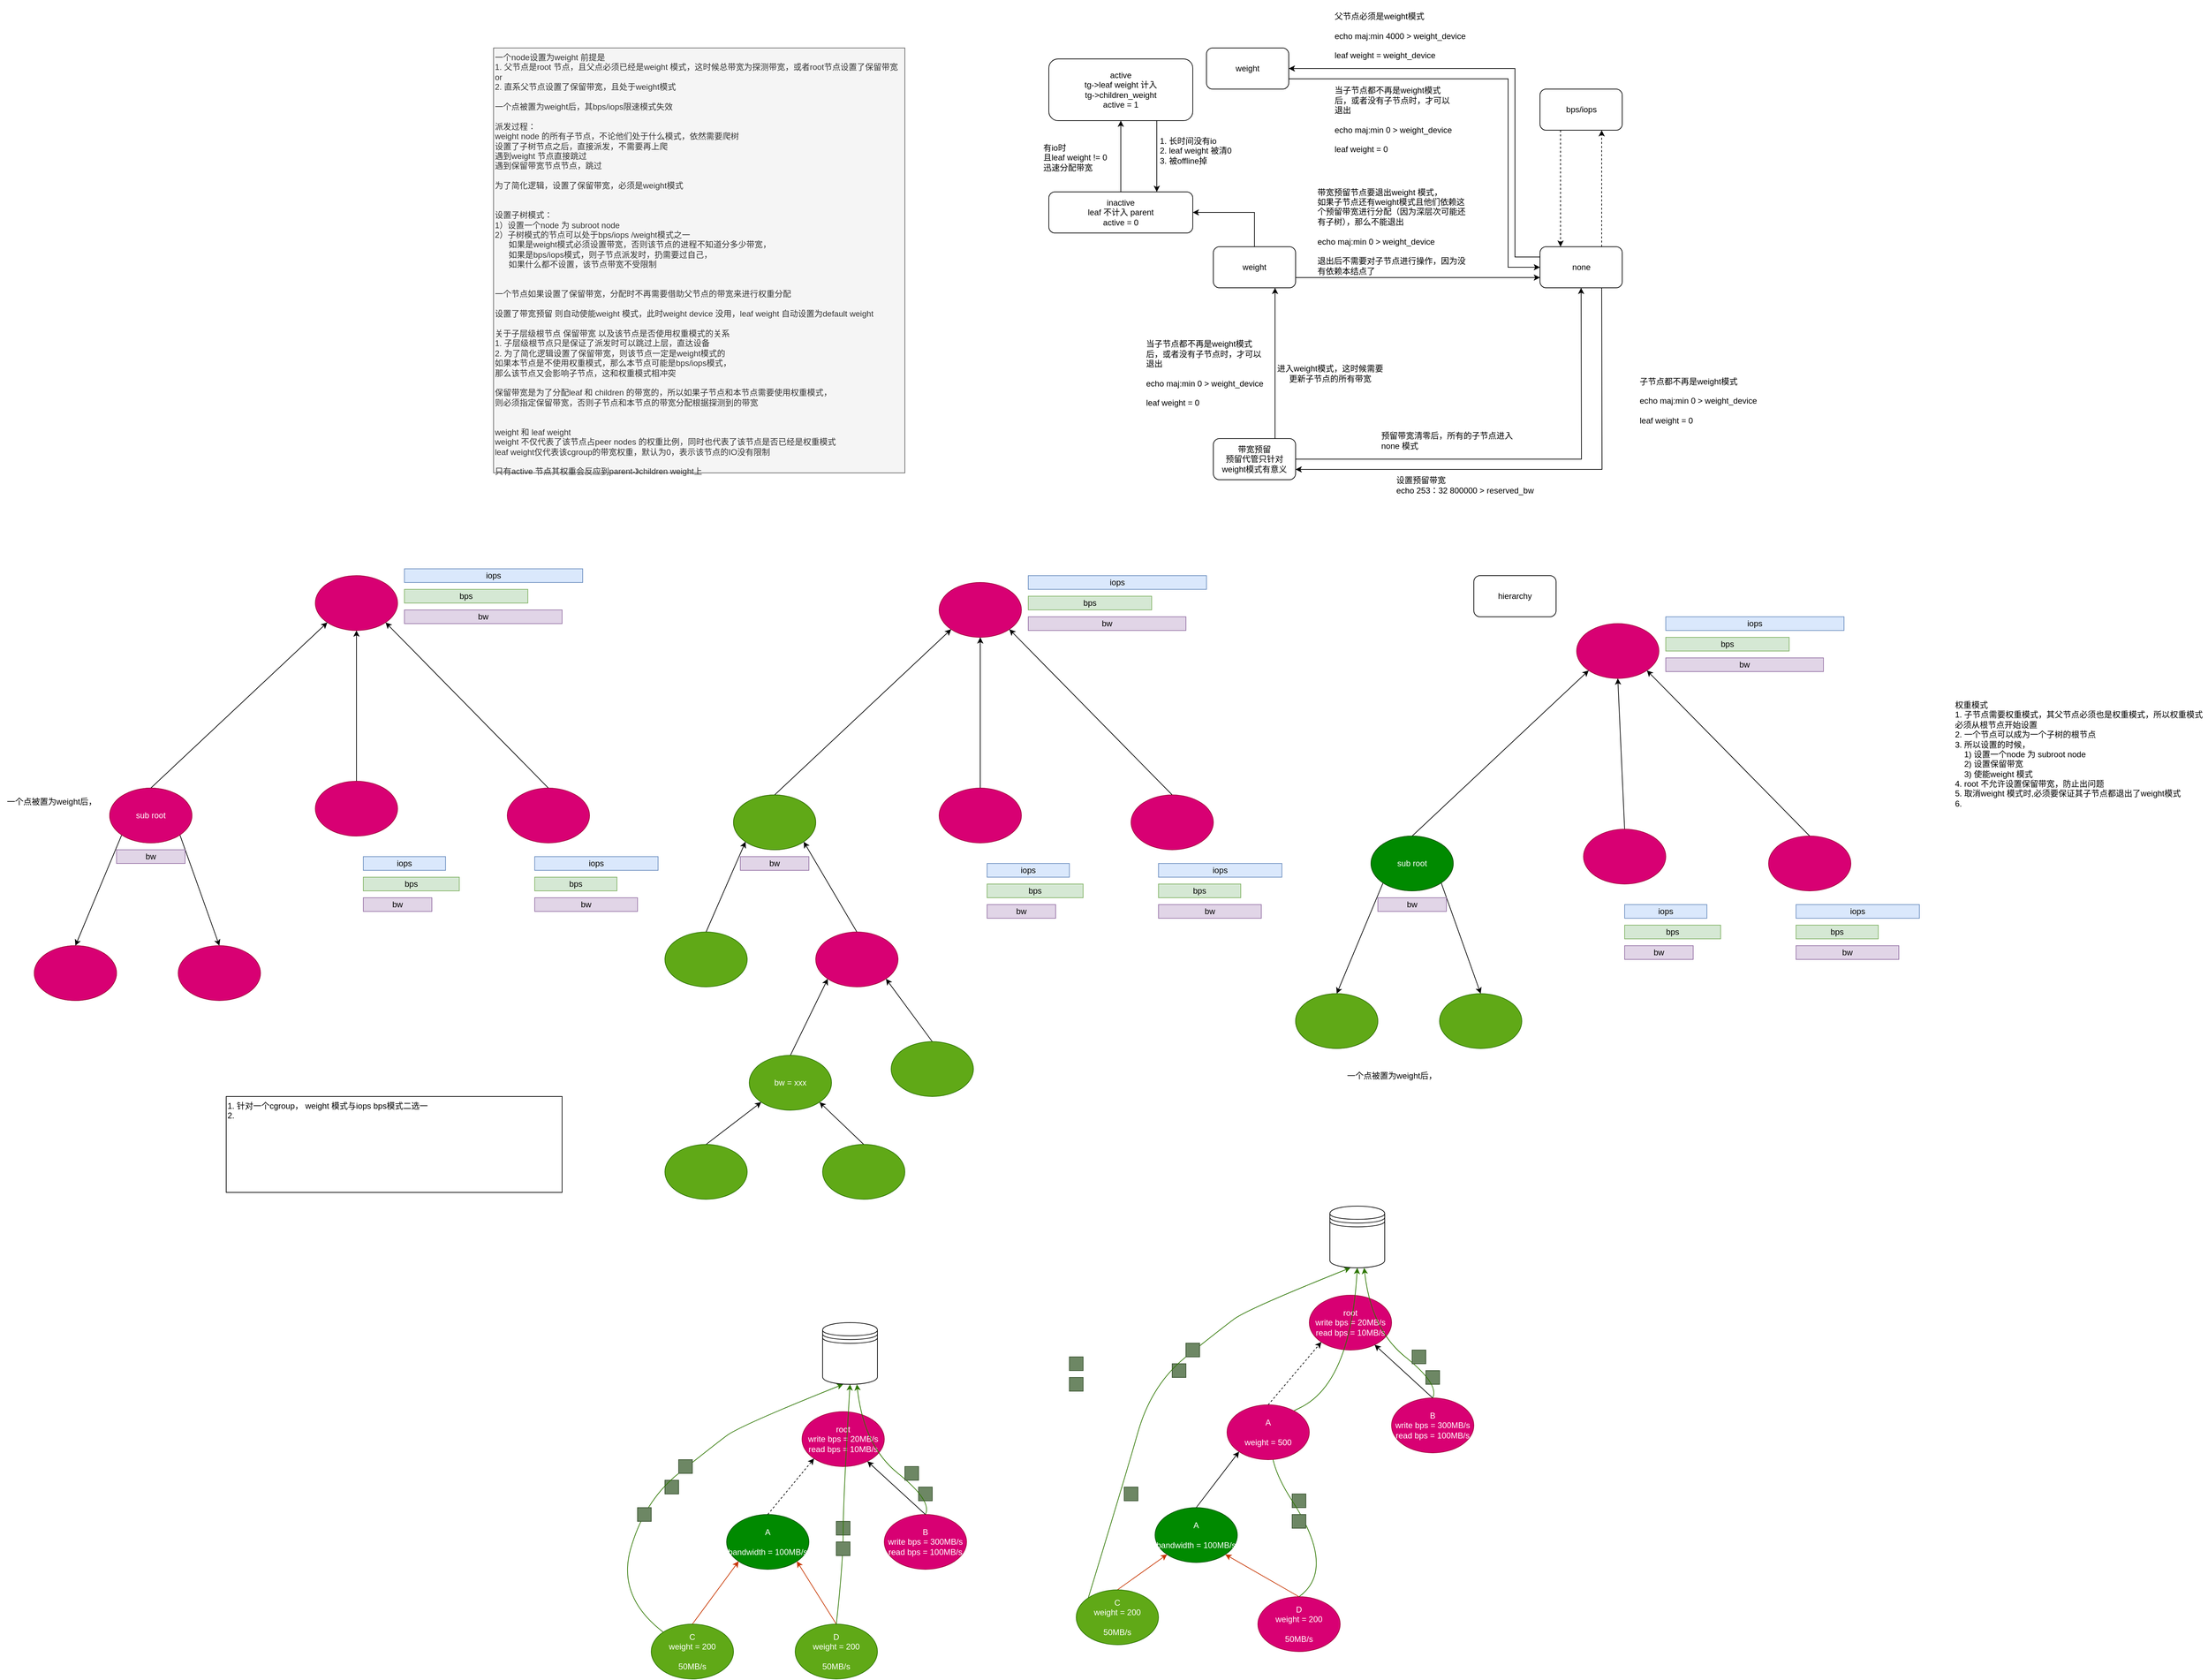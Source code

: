 <mxfile version="13.11.0" type="github">
  <diagram id="-onmPk4miG5qpfCvKEWN" name="Page-1">
    <mxGraphModel dx="3659" dy="1806" grid="1" gridSize="10" guides="1" tooltips="1" connect="1" arrows="1" fold="1" page="1" pageScale="1" pageWidth="827" pageHeight="1169" math="0" shadow="0">
      <root>
        <mxCell id="0" />
        <mxCell id="1" parent="0" />
        <mxCell id="AnmdYsWiVzskDCuWbKyH-101" value="一个node设置为weight 前提是&lt;br&gt;1. 父节点是root 节点，且父点必须已经是weight 模式，这时候总带宽为探测带宽，或者root节点设置了保留带宽&lt;br&gt;or&lt;br&gt;2. 直系父节点设置了保留带宽，且处于weight模式&lt;br&gt;&lt;br&gt;一个点被置为weight后，其bps/iops限速模式失效&lt;br&gt;&lt;br&gt;派发过程：&lt;br&gt;weight node 的所有子节点，不论他们处于什么模式，依然需要爬树&lt;br&gt;设置了子树节点之后，直接派发，不需要再上爬&lt;br&gt;遇到weight 节点直接跳过&lt;br&gt;遇到保留带宽节点节点，跳过&lt;br&gt;&lt;br&gt;为了简化逻辑，设置了保留带宽，必须是weight模式&lt;br&gt;&lt;br&gt;&lt;div&gt;&lt;br&gt;&lt;/div&gt;&lt;div&gt;设置子树模式：&lt;span&gt;&amp;nbsp; &amp;nbsp;&amp;nbsp;&lt;/span&gt;&lt;/div&gt;&lt;div&gt;&lt;span&gt;1）设置一个node 为 subroot node&lt;/span&gt;&lt;/div&gt;&lt;div&gt;&lt;span&gt;2）子树模式的节点可以处于bps/iops /weight模式之一&lt;/span&gt;&lt;/div&gt;&lt;div&gt;&lt;span&gt;&amp;nbsp; &amp;nbsp; &amp;nbsp; 如果是weight模式必须设置带宽，&lt;/span&gt;&lt;span&gt;否则该节点的进程不知道分多少带宽，&lt;/span&gt;&lt;/div&gt;&lt;div&gt;&lt;span&gt;&amp;nbsp; &amp;nbsp; &amp;nbsp; 如果是bps/iops模式，则子节点派发时，扔需要过自己，&lt;/span&gt;&lt;/div&gt;&lt;div&gt;&lt;span&gt;&amp;nbsp; &amp;nbsp; &amp;nbsp; 如果什么都不设置，该节点带宽不受限制&lt;/span&gt;&lt;/div&gt;&lt;div&gt;&lt;br&gt;&lt;/div&gt;&lt;div&gt;&lt;br&gt;&lt;/div&gt;&lt;div&gt;一个节点如果设置了保留带宽，分配时不再需要借助父节点的带宽来进行权重分配&lt;/div&gt;&lt;div&gt;&lt;br&gt;&lt;/div&gt;&lt;div&gt;设置了带宽预留 则自动使能weight 模式，此时weight device 没用，leaf weight 自动设置为default weight&lt;/div&gt;&lt;div&gt;&lt;br&gt;&lt;/div&gt;&lt;div&gt;关于子层级根节点 保留带宽 以及该节点是否使用权重模式的关系&lt;/div&gt;&lt;div&gt;1. 子层级根节点只是保证了派发时可以跳过上层，直达设备&lt;/div&gt;&lt;div&gt;2. 为了简化逻辑设置了保留带宽，则该节点一定是weight模式的&lt;/div&gt;&lt;div&gt;如果本节点是不使用权重模式，那么本节点可能是bps/iops模式，&lt;br&gt;那么该节点又会影响子节点，这和权重模式相冲突&lt;br&gt;&lt;/div&gt;&lt;div&gt;&lt;br&gt;&lt;/div&gt;&lt;div&gt;保留带宽是为了分配leaf 和 children 的带宽的，所以如果子节点和本节点需要使用权重模式，&lt;/div&gt;&lt;div&gt;则必须指定保留带宽，否则子节点和本节点的带宽分配根据探测到的带宽&lt;/div&gt;&lt;div&gt;&lt;br&gt;&lt;/div&gt;&lt;div&gt;&lt;/div&gt;&lt;br&gt;&lt;div&gt;weight 和 leaf weight&lt;/div&gt;&lt;div&gt;weight 不仅代表了该节点占peer nodes 的权重比例，同时也代表了该节点是否已经是权重模式&lt;/div&gt;&lt;div&gt;leaf weight仅代表该cgroup的带宽权重，默认为0，表示该节点的IO没有限制&lt;/div&gt;&lt;div&gt;&lt;br&gt;&lt;/div&gt;&lt;div&gt;只有active 节点其权重会反应到parent-》children weight上&lt;/div&gt;&lt;div&gt;&lt;br&gt;&lt;/div&gt;" style="text;html=1;align=left;verticalAlign=top;resizable=0;points=[];autosize=1;fillColor=#f5f5f5;strokeColor=#666666;fontColor=#333333;" vertex="1" parent="1">
          <mxGeometry x="-1200" y="-690" width="600" height="620" as="geometry" />
        </mxCell>
        <mxCell id="AnmdYsWiVzskDCuWbKyH-1" value="" style="ellipse;whiteSpace=wrap;html=1;fillColor=#d80073;strokeColor=#A50040;fontColor=#ffffff;" vertex="1" parent="1">
          <mxGeometry x="380" y="150" width="120" height="80" as="geometry" />
        </mxCell>
        <mxCell id="AnmdYsWiVzskDCuWbKyH-46" style="rounded=0;orthogonalLoop=1;jettySize=auto;html=1;exitX=0;exitY=1;exitDx=0;exitDy=0;entryX=0.5;entryY=0;entryDx=0;entryDy=0;" edge="1" parent="1" source="AnmdYsWiVzskDCuWbKyH-2" target="AnmdYsWiVzskDCuWbKyH-24">
          <mxGeometry relative="1" as="geometry" />
        </mxCell>
        <mxCell id="AnmdYsWiVzskDCuWbKyH-47" style="edgeStyle=none;rounded=0;orthogonalLoop=1;jettySize=auto;html=1;exitX=1;exitY=1;exitDx=0;exitDy=0;entryX=0.5;entryY=0;entryDx=0;entryDy=0;" edge="1" parent="1" source="AnmdYsWiVzskDCuWbKyH-2" target="AnmdYsWiVzskDCuWbKyH-25">
          <mxGeometry relative="1" as="geometry" />
        </mxCell>
        <mxCell id="AnmdYsWiVzskDCuWbKyH-50" style="edgeStyle=none;rounded=0;orthogonalLoop=1;jettySize=auto;html=1;exitX=0.5;exitY=0;exitDx=0;exitDy=0;entryX=0;entryY=1;entryDx=0;entryDy=0;" edge="1" parent="1" source="AnmdYsWiVzskDCuWbKyH-2" target="AnmdYsWiVzskDCuWbKyH-1">
          <mxGeometry relative="1" as="geometry" />
        </mxCell>
        <mxCell id="AnmdYsWiVzskDCuWbKyH-2" value="sub root" style="ellipse;whiteSpace=wrap;html=1;fillColor=#f8cecc;strokeColor=#b85450;" vertex="1" parent="1">
          <mxGeometry x="80" y="460" width="120" height="80" as="geometry" />
        </mxCell>
        <mxCell id="AnmdYsWiVzskDCuWbKyH-48" style="edgeStyle=none;rounded=0;orthogonalLoop=1;jettySize=auto;html=1;exitX=0.5;exitY=0;exitDx=0;exitDy=0;entryX=0.5;entryY=1;entryDx=0;entryDy=0;" edge="1" parent="1" source="AnmdYsWiVzskDCuWbKyH-3" target="AnmdYsWiVzskDCuWbKyH-1">
          <mxGeometry relative="1" as="geometry" />
        </mxCell>
        <mxCell id="AnmdYsWiVzskDCuWbKyH-3" value="" style="ellipse;whiteSpace=wrap;html=1;fillColor=#d80073;strokeColor=#A50040;fontColor=#ffffff;" vertex="1" parent="1">
          <mxGeometry x="390" y="450" width="120" height="80" as="geometry" />
        </mxCell>
        <mxCell id="AnmdYsWiVzskDCuWbKyH-49" style="edgeStyle=none;rounded=0;orthogonalLoop=1;jettySize=auto;html=1;exitX=0.5;exitY=0;exitDx=0;exitDy=0;entryX=1;entryY=1;entryDx=0;entryDy=0;" edge="1" parent="1" source="AnmdYsWiVzskDCuWbKyH-4" target="AnmdYsWiVzskDCuWbKyH-1">
          <mxGeometry relative="1" as="geometry" />
        </mxCell>
        <mxCell id="AnmdYsWiVzskDCuWbKyH-4" value="" style="ellipse;whiteSpace=wrap;html=1;fillColor=#d80073;strokeColor=#A50040;fontColor=#ffffff;" vertex="1" parent="1">
          <mxGeometry x="660" y="460" width="120" height="80" as="geometry" />
        </mxCell>
        <mxCell id="AnmdYsWiVzskDCuWbKyH-11" value="bps" style="rounded=0;whiteSpace=wrap;html=1;fillColor=#d5e8d4;strokeColor=#82b366;" vertex="1" parent="1">
          <mxGeometry x="700" y="590" width="120" height="20" as="geometry" />
        </mxCell>
        <mxCell id="AnmdYsWiVzskDCuWbKyH-12" value="bw" style="rounded=0;whiteSpace=wrap;html=1;fillColor=#e1d5e7;strokeColor=#9673a6;" vertex="1" parent="1">
          <mxGeometry x="700" y="620" width="150" height="20" as="geometry" />
        </mxCell>
        <mxCell id="AnmdYsWiVzskDCuWbKyH-13" value="iops" style="rounded=0;whiteSpace=wrap;html=1;fillColor=#dae8fc;strokeColor=#6c8ebf;" vertex="1" parent="1">
          <mxGeometry x="700" y="560" width="180" height="20" as="geometry" />
        </mxCell>
        <mxCell id="AnmdYsWiVzskDCuWbKyH-14" value="bps" style="rounded=0;whiteSpace=wrap;html=1;fillColor=#d5e8d4;strokeColor=#82b366;" vertex="1" parent="1">
          <mxGeometry x="450" y="590" width="140" height="20" as="geometry" />
        </mxCell>
        <mxCell id="AnmdYsWiVzskDCuWbKyH-15" value="bw" style="rounded=0;whiteSpace=wrap;html=1;fillColor=#e1d5e7;strokeColor=#9673a6;" vertex="1" parent="1">
          <mxGeometry x="450" y="620" width="100" height="20" as="geometry" />
        </mxCell>
        <mxCell id="AnmdYsWiVzskDCuWbKyH-16" value="iops" style="rounded=0;whiteSpace=wrap;html=1;fillColor=#dae8fc;strokeColor=#6c8ebf;" vertex="1" parent="1">
          <mxGeometry x="450" y="560" width="120" height="20" as="geometry" />
        </mxCell>
        <mxCell id="AnmdYsWiVzskDCuWbKyH-18" value="bw" style="rounded=0;whiteSpace=wrap;html=1;fillColor=#e1d5e7;strokeColor=#9673a6;" vertex="1" parent="1">
          <mxGeometry x="90" y="550" width="100" height="20" as="geometry" />
        </mxCell>
        <mxCell id="AnmdYsWiVzskDCuWbKyH-20" value="bps" style="rounded=0;whiteSpace=wrap;html=1;fillColor=#d5e8d4;strokeColor=#82b366;" vertex="1" parent="1">
          <mxGeometry x="510" y="170" width="180" height="20" as="geometry" />
        </mxCell>
        <mxCell id="AnmdYsWiVzskDCuWbKyH-21" value="bw" style="rounded=0;whiteSpace=wrap;html=1;fillColor=#e1d5e7;strokeColor=#9673a6;" vertex="1" parent="1">
          <mxGeometry x="510" y="200" width="230" height="20" as="geometry" />
        </mxCell>
        <mxCell id="AnmdYsWiVzskDCuWbKyH-22" value="iops" style="rounded=0;whiteSpace=wrap;html=1;fillColor=#dae8fc;strokeColor=#6c8ebf;" vertex="1" parent="1">
          <mxGeometry x="510" y="140" width="260" height="20" as="geometry" />
        </mxCell>
        <mxCell id="AnmdYsWiVzskDCuWbKyH-23" value="权重模式&lt;br&gt;&lt;div&gt;&lt;span&gt;1. 子节点需要权重模式，其父节点必须也是权重模式，所以权重模式必须从根节点开始设置&lt;/span&gt;&lt;/div&gt;&lt;div&gt;&lt;span&gt;2. 一个节点可以成为一个子树的根节点&lt;/span&gt;&lt;/div&gt;&lt;div&gt;&lt;span&gt;3. 所以设置的时候，&lt;/span&gt;&lt;/div&gt;&lt;div&gt;&lt;span&gt;&amp;nbsp; &amp;nbsp; 1) 设置一个node 为 subroot node&lt;/span&gt;&lt;/div&gt;&lt;div&gt;&lt;span&gt;&amp;nbsp; &amp;nbsp; 2) 设置保留带宽&lt;/span&gt;&lt;/div&gt;&lt;div&gt;&lt;span&gt;&amp;nbsp; &amp;nbsp; 3) 使能weight 模式&lt;/span&gt;&lt;/div&gt;&lt;div&gt;&lt;span&gt;4. root 不允许设置保留带宽，防止出问题&lt;/span&gt;&lt;/div&gt;&lt;div&gt;&lt;span&gt;5. 取消weight 模式时,必须要保证其子节点都退出了weight模式&lt;/span&gt;&lt;/div&gt;&lt;div&gt;&lt;span&gt;6.&amp;nbsp;&lt;/span&gt;&lt;/div&gt;&lt;div&gt;&lt;span&gt;&lt;br&gt;&lt;/span&gt;&lt;/div&gt;&lt;div&gt;&lt;span&gt;&lt;br&gt;&lt;/span&gt;&lt;/div&gt;" style="text;html=1;strokeColor=none;fillColor=none;align=left;verticalAlign=middle;whiteSpace=wrap;rounded=0;" vertex="1" parent="1">
          <mxGeometry x="930" y="250" width="370" height="210" as="geometry" />
        </mxCell>
        <mxCell id="AnmdYsWiVzskDCuWbKyH-24" value="" style="ellipse;whiteSpace=wrap;html=1;fillColor=#f8cecc;strokeColor=#b85450;" vertex="1" parent="1">
          <mxGeometry x="-30" y="690" width="120" height="80" as="geometry" />
        </mxCell>
        <mxCell id="AnmdYsWiVzskDCuWbKyH-25" value="" style="ellipse;whiteSpace=wrap;html=1;fillColor=#60a917;strokeColor=#2D7600;fontColor=#ffffff;" vertex="1" parent="1">
          <mxGeometry x="180" y="690" width="120" height="80" as="geometry" />
        </mxCell>
        <mxCell id="AnmdYsWiVzskDCuWbKyH-32" style="rounded=0;orthogonalLoop=1;jettySize=auto;html=1;exitX=1;exitY=0.75;exitDx=0;exitDy=0;entryX=0;entryY=0.5;entryDx=0;entryDy=0;" edge="1" parent="1" source="AnmdYsWiVzskDCuWbKyH-191" target="AnmdYsWiVzskDCuWbKyH-30">
          <mxGeometry relative="1" as="geometry">
            <Array as="points">
              <mxPoint x="280" y="-645" />
              <mxPoint x="280" y="-370" />
            </Array>
          </mxGeometry>
        </mxCell>
        <mxCell id="AnmdYsWiVzskDCuWbKyH-195" style="edgeStyle=none;rounded=0;orthogonalLoop=1;jettySize=auto;html=1;exitX=1;exitY=0.75;exitDx=0;exitDy=0;entryX=0;entryY=0.75;entryDx=0;entryDy=0;" edge="1" parent="1" source="AnmdYsWiVzskDCuWbKyH-29" target="AnmdYsWiVzskDCuWbKyH-30">
          <mxGeometry relative="1" as="geometry" />
        </mxCell>
        <mxCell id="AnmdYsWiVzskDCuWbKyH-199" style="edgeStyle=none;rounded=0;orthogonalLoop=1;jettySize=auto;html=1;exitX=0.5;exitY=0;exitDx=0;exitDy=0;entryX=1;entryY=0.5;entryDx=0;entryDy=0;" edge="1" parent="1" source="AnmdYsWiVzskDCuWbKyH-29" target="AnmdYsWiVzskDCuWbKyH-198">
          <mxGeometry relative="1" as="geometry">
            <Array as="points">
              <mxPoint x="-90" y="-450" />
            </Array>
          </mxGeometry>
        </mxCell>
        <mxCell id="AnmdYsWiVzskDCuWbKyH-29" value="weight" style="rounded=1;whiteSpace=wrap;html=1;align=center;" vertex="1" parent="1">
          <mxGeometry x="-150" y="-400" width="120" height="60" as="geometry" />
        </mxCell>
        <mxCell id="AnmdYsWiVzskDCuWbKyH-149" style="edgeStyle=none;rounded=0;orthogonalLoop=1;jettySize=auto;html=1;exitX=0.75;exitY=0;exitDx=0;exitDy=0;entryX=0.75;entryY=1;entryDx=0;entryDy=0;dashed=1;" edge="1" parent="1" source="AnmdYsWiVzskDCuWbKyH-30" target="AnmdYsWiVzskDCuWbKyH-147">
          <mxGeometry relative="1" as="geometry" />
        </mxCell>
        <mxCell id="AnmdYsWiVzskDCuWbKyH-187" style="edgeStyle=none;rounded=0;orthogonalLoop=1;jettySize=auto;html=1;exitX=0.75;exitY=1;exitDx=0;exitDy=0;entryX=1;entryY=0.75;entryDx=0;entryDy=0;" edge="1" parent="1" source="AnmdYsWiVzskDCuWbKyH-30" target="AnmdYsWiVzskDCuWbKyH-41">
          <mxGeometry relative="1" as="geometry">
            <Array as="points">
              <mxPoint x="417" y="-75" />
            </Array>
          </mxGeometry>
        </mxCell>
        <mxCell id="AnmdYsWiVzskDCuWbKyH-192" style="edgeStyle=none;rounded=0;orthogonalLoop=1;jettySize=auto;html=1;exitX=0;exitY=0.25;exitDx=0;exitDy=0;entryX=1;entryY=0.5;entryDx=0;entryDy=0;" edge="1" parent="1" source="AnmdYsWiVzskDCuWbKyH-30" target="AnmdYsWiVzskDCuWbKyH-191">
          <mxGeometry relative="1" as="geometry">
            <Array as="points">
              <mxPoint x="290" y="-385" />
              <mxPoint x="290" y="-660" />
            </Array>
          </mxGeometry>
        </mxCell>
        <mxCell id="AnmdYsWiVzskDCuWbKyH-30" value="none" style="rounded=1;whiteSpace=wrap;html=1;align=center;" vertex="1" parent="1">
          <mxGeometry x="326.5" y="-400" width="120" height="60" as="geometry" />
        </mxCell>
        <mxCell id="AnmdYsWiVzskDCuWbKyH-37" value="子节点都不再是weight模式&lt;br&gt;&lt;span&gt;&lt;br&gt;echo maj:min 0 &amp;gt; weight_device&lt;br&gt;&lt;/span&gt;&lt;span style=&quot;text-align: center&quot;&gt;&lt;br&gt;leaf weight = 0&lt;/span&gt;&lt;span&gt;&lt;br&gt;&lt;/span&gt;" style="text;html=1;strokeColor=none;fillColor=none;align=left;verticalAlign=middle;whiteSpace=wrap;rounded=0;" vertex="1" parent="1">
          <mxGeometry x="470" y="-220" width="180" height="90" as="geometry" />
        </mxCell>
        <mxCell id="AnmdYsWiVzskDCuWbKyH-39" value="&lt;br&gt;父节点必须是weight模式&lt;br&gt;&lt;span&gt;&lt;br&gt;echo maj:min 4000 &amp;gt; weight_device&lt;br&gt;&lt;/span&gt;&lt;span style=&quot;text-align: center&quot;&gt;&lt;br&gt;leaf weight = weight_device&lt;/span&gt;&lt;span&gt;&lt;br&gt;&lt;/span&gt;" style="text;html=1;strokeColor=none;fillColor=none;align=left;verticalAlign=middle;whiteSpace=wrap;rounded=0;" vertex="1" parent="1">
          <mxGeometry x="25" y="-760" width="220" height="90" as="geometry" />
        </mxCell>
        <mxCell id="AnmdYsWiVzskDCuWbKyH-186" style="edgeStyle=none;rounded=0;orthogonalLoop=1;jettySize=auto;html=1;exitX=1;exitY=0.5;exitDx=0;exitDy=0;entryX=0.5;entryY=1;entryDx=0;entryDy=0;" edge="1" parent="1" source="AnmdYsWiVzskDCuWbKyH-41" target="AnmdYsWiVzskDCuWbKyH-30">
          <mxGeometry relative="1" as="geometry">
            <Array as="points">
              <mxPoint x="387" y="-90" />
            </Array>
          </mxGeometry>
        </mxCell>
        <mxCell id="AnmdYsWiVzskDCuWbKyH-189" style="edgeStyle=none;rounded=0;orthogonalLoop=1;jettySize=auto;html=1;exitX=0.75;exitY=0;exitDx=0;exitDy=0;entryX=0.75;entryY=1;entryDx=0;entryDy=0;" edge="1" parent="1" source="AnmdYsWiVzskDCuWbKyH-41" target="AnmdYsWiVzskDCuWbKyH-29">
          <mxGeometry relative="1" as="geometry" />
        </mxCell>
        <mxCell id="AnmdYsWiVzskDCuWbKyH-41" value="带宽预留&lt;br&gt;预留代管只针对weight模式有意义" style="rounded=1;whiteSpace=wrap;html=1;align=center;" vertex="1" parent="1">
          <mxGeometry x="-150" y="-120" width="120" height="60" as="geometry" />
        </mxCell>
        <mxCell id="AnmdYsWiVzskDCuWbKyH-45" value="预留带宽清零后，所有的子节点进入none 模式&lt;span&gt;&lt;br&gt;&lt;/span&gt;" style="text;html=1;strokeColor=none;fillColor=none;align=left;verticalAlign=middle;whiteSpace=wrap;rounded=0;" vertex="1" parent="1">
          <mxGeometry x="92.5" y="-140" width="215" height="45" as="geometry" />
        </mxCell>
        <mxCell id="AnmdYsWiVzskDCuWbKyH-51" value="sub root" style="ellipse;whiteSpace=wrap;html=1;fillColor=#008a00;strokeColor=#005700;fontColor=#ffffff;" vertex="1" parent="1">
          <mxGeometry x="80" y="460" width="120" height="80" as="geometry" />
        </mxCell>
        <mxCell id="AnmdYsWiVzskDCuWbKyH-52" value="" style="ellipse;whiteSpace=wrap;html=1;fillColor=#60a917;strokeColor=#2D7600;fontColor=#ffffff;" vertex="1" parent="1">
          <mxGeometry x="-30" y="690" width="120" height="80" as="geometry" />
        </mxCell>
        <mxCell id="AnmdYsWiVzskDCuWbKyH-53" value="一个点被置为weight后，" style="text;html=1;align=center;verticalAlign=middle;resizable=0;points=[];autosize=1;" vertex="1" parent="1">
          <mxGeometry x="35" y="800" width="150" height="20" as="geometry" />
        </mxCell>
        <mxCell id="AnmdYsWiVzskDCuWbKyH-54" value="" style="ellipse;whiteSpace=wrap;html=1;fillColor=#d80073;strokeColor=#A50040;fontColor=#ffffff;" vertex="1" parent="1">
          <mxGeometry x="-1460" y="80" width="120" height="80" as="geometry" />
        </mxCell>
        <mxCell id="AnmdYsWiVzskDCuWbKyH-55" style="rounded=0;orthogonalLoop=1;jettySize=auto;html=1;exitX=0;exitY=1;exitDx=0;exitDy=0;entryX=0.5;entryY=0;entryDx=0;entryDy=0;" edge="1" source="AnmdYsWiVzskDCuWbKyH-58" target="AnmdYsWiVzskDCuWbKyH-73" parent="1">
          <mxGeometry relative="1" as="geometry" />
        </mxCell>
        <mxCell id="AnmdYsWiVzskDCuWbKyH-56" style="edgeStyle=none;rounded=0;orthogonalLoop=1;jettySize=auto;html=1;exitX=1;exitY=1;exitDx=0;exitDy=0;entryX=0.5;entryY=0;entryDx=0;entryDy=0;" edge="1" source="AnmdYsWiVzskDCuWbKyH-58" target="AnmdYsWiVzskDCuWbKyH-74" parent="1">
          <mxGeometry relative="1" as="geometry" />
        </mxCell>
        <mxCell id="AnmdYsWiVzskDCuWbKyH-57" style="edgeStyle=none;rounded=0;orthogonalLoop=1;jettySize=auto;html=1;exitX=0.5;exitY=0;exitDx=0;exitDy=0;entryX=0;entryY=1;entryDx=0;entryDy=0;" edge="1" source="AnmdYsWiVzskDCuWbKyH-58" target="AnmdYsWiVzskDCuWbKyH-54" parent="1">
          <mxGeometry relative="1" as="geometry" />
        </mxCell>
        <mxCell id="AnmdYsWiVzskDCuWbKyH-58" value="sub root" style="ellipse;whiteSpace=wrap;html=1;fillColor=#f8cecc;strokeColor=#b85450;" vertex="1" parent="1">
          <mxGeometry x="-1760" y="390" width="120" height="80" as="geometry" />
        </mxCell>
        <mxCell id="AnmdYsWiVzskDCuWbKyH-59" style="edgeStyle=none;rounded=0;orthogonalLoop=1;jettySize=auto;html=1;exitX=0.5;exitY=0;exitDx=0;exitDy=0;entryX=0.5;entryY=1;entryDx=0;entryDy=0;" edge="1" source="AnmdYsWiVzskDCuWbKyH-60" target="AnmdYsWiVzskDCuWbKyH-54" parent="1">
          <mxGeometry relative="1" as="geometry" />
        </mxCell>
        <mxCell id="AnmdYsWiVzskDCuWbKyH-60" value="" style="ellipse;whiteSpace=wrap;html=1;fillColor=#d80073;strokeColor=#A50040;fontColor=#ffffff;" vertex="1" parent="1">
          <mxGeometry x="-1460" y="380" width="120" height="80" as="geometry" />
        </mxCell>
        <mxCell id="AnmdYsWiVzskDCuWbKyH-61" style="edgeStyle=none;rounded=0;orthogonalLoop=1;jettySize=auto;html=1;exitX=0.5;exitY=0;exitDx=0;exitDy=0;entryX=1;entryY=1;entryDx=0;entryDy=0;" edge="1" source="AnmdYsWiVzskDCuWbKyH-62" target="AnmdYsWiVzskDCuWbKyH-54" parent="1">
          <mxGeometry relative="1" as="geometry" />
        </mxCell>
        <mxCell id="AnmdYsWiVzskDCuWbKyH-62" value="" style="ellipse;whiteSpace=wrap;html=1;fillColor=#d80073;strokeColor=#A50040;fontColor=#ffffff;" vertex="1" parent="1">
          <mxGeometry x="-1180" y="390" width="120" height="80" as="geometry" />
        </mxCell>
        <mxCell id="AnmdYsWiVzskDCuWbKyH-63" value="bps" style="rounded=0;whiteSpace=wrap;html=1;fillColor=#d5e8d4;strokeColor=#82b366;" vertex="1" parent="1">
          <mxGeometry x="-1140" y="520" width="120" height="20" as="geometry" />
        </mxCell>
        <mxCell id="AnmdYsWiVzskDCuWbKyH-64" value="bw" style="rounded=0;whiteSpace=wrap;html=1;fillColor=#e1d5e7;strokeColor=#9673a6;" vertex="1" parent="1">
          <mxGeometry x="-1140" y="550" width="150" height="20" as="geometry" />
        </mxCell>
        <mxCell id="AnmdYsWiVzskDCuWbKyH-65" value="iops" style="rounded=0;whiteSpace=wrap;html=1;fillColor=#dae8fc;strokeColor=#6c8ebf;" vertex="1" parent="1">
          <mxGeometry x="-1140" y="490" width="180" height="20" as="geometry" />
        </mxCell>
        <mxCell id="AnmdYsWiVzskDCuWbKyH-66" value="bps" style="rounded=0;whiteSpace=wrap;html=1;fillColor=#d5e8d4;strokeColor=#82b366;" vertex="1" parent="1">
          <mxGeometry x="-1390" y="520" width="140" height="20" as="geometry" />
        </mxCell>
        <mxCell id="AnmdYsWiVzskDCuWbKyH-67" value="bw" style="rounded=0;whiteSpace=wrap;html=1;fillColor=#e1d5e7;strokeColor=#9673a6;" vertex="1" parent="1">
          <mxGeometry x="-1390" y="550" width="100" height="20" as="geometry" />
        </mxCell>
        <mxCell id="AnmdYsWiVzskDCuWbKyH-68" value="iops" style="rounded=0;whiteSpace=wrap;html=1;fillColor=#dae8fc;strokeColor=#6c8ebf;" vertex="1" parent="1">
          <mxGeometry x="-1390" y="490" width="120" height="20" as="geometry" />
        </mxCell>
        <mxCell id="AnmdYsWiVzskDCuWbKyH-69" value="bw" style="rounded=0;whiteSpace=wrap;html=1;fillColor=#e1d5e7;strokeColor=#9673a6;" vertex="1" parent="1">
          <mxGeometry x="-1750" y="480" width="100" height="20" as="geometry" />
        </mxCell>
        <mxCell id="AnmdYsWiVzskDCuWbKyH-70" value="bps" style="rounded=0;whiteSpace=wrap;html=1;fillColor=#d5e8d4;strokeColor=#82b366;" vertex="1" parent="1">
          <mxGeometry x="-1330" y="100" width="180" height="20" as="geometry" />
        </mxCell>
        <mxCell id="AnmdYsWiVzskDCuWbKyH-71" value="bw" style="rounded=0;whiteSpace=wrap;html=1;fillColor=#e1d5e7;strokeColor=#9673a6;" vertex="1" parent="1">
          <mxGeometry x="-1330" y="130" width="230" height="20" as="geometry" />
        </mxCell>
        <mxCell id="AnmdYsWiVzskDCuWbKyH-72" value="iops" style="rounded=0;whiteSpace=wrap;html=1;fillColor=#dae8fc;strokeColor=#6c8ebf;" vertex="1" parent="1">
          <mxGeometry x="-1330" y="70" width="260" height="20" as="geometry" />
        </mxCell>
        <mxCell id="AnmdYsWiVzskDCuWbKyH-73" value="" style="ellipse;whiteSpace=wrap;html=1;fillColor=#f8cecc;strokeColor=#b85450;" vertex="1" parent="1">
          <mxGeometry x="-1870" y="620" width="120" height="80" as="geometry" />
        </mxCell>
        <mxCell id="AnmdYsWiVzskDCuWbKyH-74" value="" style="ellipse;whiteSpace=wrap;html=1;fillColor=#d80073;strokeColor=#A50040;fontColor=#ffffff;" vertex="1" parent="1">
          <mxGeometry x="-1660" y="620" width="120" height="80" as="geometry" />
        </mxCell>
        <mxCell id="AnmdYsWiVzskDCuWbKyH-75" value="sub root" style="ellipse;whiteSpace=wrap;html=1;fillColor=#d80073;strokeColor=#A50040;fontColor=#ffffff;" vertex="1" parent="1">
          <mxGeometry x="-1760" y="390" width="120" height="80" as="geometry" />
        </mxCell>
        <mxCell id="AnmdYsWiVzskDCuWbKyH-76" value="" style="ellipse;whiteSpace=wrap;html=1;fillColor=#d80073;strokeColor=#A50040;fontColor=#ffffff;" vertex="1" parent="1">
          <mxGeometry x="-1870" y="620" width="120" height="80" as="geometry" />
        </mxCell>
        <mxCell id="AnmdYsWiVzskDCuWbKyH-77" value="一个点被置为weight后，" style="text;html=1;align=center;verticalAlign=middle;resizable=0;points=[];autosize=1;" vertex="1" parent="1">
          <mxGeometry x="-1920" y="400" width="150" height="20" as="geometry" />
        </mxCell>
        <mxCell id="AnmdYsWiVzskDCuWbKyH-78" value="" style="ellipse;whiteSpace=wrap;html=1;fillColor=#d80073;strokeColor=#A50040;fontColor=#ffffff;" vertex="1" parent="1">
          <mxGeometry x="-550" y="90" width="120" height="80" as="geometry" />
        </mxCell>
        <mxCell id="AnmdYsWiVzskDCuWbKyH-81" style="edgeStyle=none;rounded=0;orthogonalLoop=1;jettySize=auto;html=1;exitX=0.5;exitY=0;exitDx=0;exitDy=0;entryX=0;entryY=1;entryDx=0;entryDy=0;" edge="1" source="AnmdYsWiVzskDCuWbKyH-82" target="AnmdYsWiVzskDCuWbKyH-78" parent="1">
          <mxGeometry relative="1" as="geometry" />
        </mxCell>
        <mxCell id="AnmdYsWiVzskDCuWbKyH-82" value="sub root" style="ellipse;whiteSpace=wrap;html=1;fillColor=#f8cecc;strokeColor=#b85450;" vertex="1" parent="1">
          <mxGeometry x="-850" y="400" width="120" height="80" as="geometry" />
        </mxCell>
        <mxCell id="AnmdYsWiVzskDCuWbKyH-83" style="edgeStyle=none;rounded=0;orthogonalLoop=1;jettySize=auto;html=1;exitX=0.5;exitY=0;exitDx=0;exitDy=0;entryX=0.5;entryY=1;entryDx=0;entryDy=0;" edge="1" source="AnmdYsWiVzskDCuWbKyH-84" target="AnmdYsWiVzskDCuWbKyH-78" parent="1">
          <mxGeometry relative="1" as="geometry" />
        </mxCell>
        <mxCell id="AnmdYsWiVzskDCuWbKyH-84" value="" style="ellipse;whiteSpace=wrap;html=1;fillColor=#d80073;strokeColor=#A50040;fontColor=#ffffff;" vertex="1" parent="1">
          <mxGeometry x="-550" y="390" width="120" height="80" as="geometry" />
        </mxCell>
        <mxCell id="AnmdYsWiVzskDCuWbKyH-85" style="edgeStyle=none;rounded=0;orthogonalLoop=1;jettySize=auto;html=1;exitX=0.5;exitY=0;exitDx=0;exitDy=0;entryX=1;entryY=1;entryDx=0;entryDy=0;" edge="1" source="AnmdYsWiVzskDCuWbKyH-86" target="AnmdYsWiVzskDCuWbKyH-78" parent="1">
          <mxGeometry relative="1" as="geometry" />
        </mxCell>
        <mxCell id="AnmdYsWiVzskDCuWbKyH-86" value="" style="ellipse;whiteSpace=wrap;html=1;fillColor=#d80073;strokeColor=#A50040;fontColor=#ffffff;" vertex="1" parent="1">
          <mxGeometry x="-270" y="400" width="120" height="80" as="geometry" />
        </mxCell>
        <mxCell id="AnmdYsWiVzskDCuWbKyH-87" value="bps" style="rounded=0;whiteSpace=wrap;html=1;fillColor=#d5e8d4;strokeColor=#82b366;" vertex="1" parent="1">
          <mxGeometry x="-230" y="530" width="120" height="20" as="geometry" />
        </mxCell>
        <mxCell id="AnmdYsWiVzskDCuWbKyH-88" value="bw" style="rounded=0;whiteSpace=wrap;html=1;fillColor=#e1d5e7;strokeColor=#9673a6;" vertex="1" parent="1">
          <mxGeometry x="-230" y="560" width="150" height="20" as="geometry" />
        </mxCell>
        <mxCell id="AnmdYsWiVzskDCuWbKyH-89" value="iops" style="rounded=0;whiteSpace=wrap;html=1;fillColor=#dae8fc;strokeColor=#6c8ebf;" vertex="1" parent="1">
          <mxGeometry x="-230" y="500" width="180" height="20" as="geometry" />
        </mxCell>
        <mxCell id="AnmdYsWiVzskDCuWbKyH-90" value="bps" style="rounded=0;whiteSpace=wrap;html=1;fillColor=#d5e8d4;strokeColor=#82b366;" vertex="1" parent="1">
          <mxGeometry x="-480" y="530" width="140" height="20" as="geometry" />
        </mxCell>
        <mxCell id="AnmdYsWiVzskDCuWbKyH-91" value="bw" style="rounded=0;whiteSpace=wrap;html=1;fillColor=#e1d5e7;strokeColor=#9673a6;" vertex="1" parent="1">
          <mxGeometry x="-480" y="560" width="100" height="20" as="geometry" />
        </mxCell>
        <mxCell id="AnmdYsWiVzskDCuWbKyH-92" value="iops" style="rounded=0;whiteSpace=wrap;html=1;fillColor=#dae8fc;strokeColor=#6c8ebf;" vertex="1" parent="1">
          <mxGeometry x="-480" y="500" width="120" height="20" as="geometry" />
        </mxCell>
        <mxCell id="AnmdYsWiVzskDCuWbKyH-93" value="bw" style="rounded=0;whiteSpace=wrap;html=1;fillColor=#e1d5e7;strokeColor=#9673a6;" vertex="1" parent="1">
          <mxGeometry x="-840" y="490" width="100" height="20" as="geometry" />
        </mxCell>
        <mxCell id="AnmdYsWiVzskDCuWbKyH-94" value="bps" style="rounded=0;whiteSpace=wrap;html=1;fillColor=#d5e8d4;strokeColor=#82b366;" vertex="1" parent="1">
          <mxGeometry x="-420" y="110" width="180" height="20" as="geometry" />
        </mxCell>
        <mxCell id="AnmdYsWiVzskDCuWbKyH-95" value="bw" style="rounded=0;whiteSpace=wrap;html=1;fillColor=#e1d5e7;strokeColor=#9673a6;" vertex="1" parent="1">
          <mxGeometry x="-420" y="140" width="230" height="20" as="geometry" />
        </mxCell>
        <mxCell id="AnmdYsWiVzskDCuWbKyH-96" value="iops" style="rounded=0;whiteSpace=wrap;html=1;fillColor=#dae8fc;strokeColor=#6c8ebf;" vertex="1" parent="1">
          <mxGeometry x="-420" y="80" width="260" height="20" as="geometry" />
        </mxCell>
        <mxCell id="AnmdYsWiVzskDCuWbKyH-99" value="" style="ellipse;whiteSpace=wrap;html=1;fillColor=#60a917;strokeColor=#2D7600;fontColor=#ffffff;" vertex="1" parent="1">
          <mxGeometry x="-850" y="400" width="120" height="80" as="geometry" />
        </mxCell>
        <mxCell id="AnmdYsWiVzskDCuWbKyH-110" style="edgeStyle=none;rounded=0;orthogonalLoop=1;jettySize=auto;html=1;exitX=0.5;exitY=0;exitDx=0;exitDy=0;entryX=0;entryY=1;entryDx=0;entryDy=0;" edge="1" parent="1" source="AnmdYsWiVzskDCuWbKyH-107" target="AnmdYsWiVzskDCuWbKyH-99">
          <mxGeometry relative="1" as="geometry">
            <mxPoint x="-900" y="630" as="sourcePoint" />
          </mxGeometry>
        </mxCell>
        <mxCell id="AnmdYsWiVzskDCuWbKyH-102" value="1. 针对一个cgroup， weight 模式与iops bps模式二选一&lt;br&gt;2.&amp;nbsp;" style="text;html=1;fillColor=none;align=left;verticalAlign=top;whiteSpace=wrap;rounded=0;strokeColor=#000000;" vertex="1" parent="1">
          <mxGeometry x="-1590" y="840" width="490" height="140" as="geometry" />
        </mxCell>
        <mxCell id="AnmdYsWiVzskDCuWbKyH-107" value="" style="ellipse;whiteSpace=wrap;html=1;fillColor=#60a917;strokeColor=#2D7600;fontColor=#ffffff;" vertex="1" parent="1">
          <mxGeometry x="-950" y="600" width="120" height="80" as="geometry" />
        </mxCell>
        <mxCell id="AnmdYsWiVzskDCuWbKyH-111" value="root&lt;br&gt;write bps = 20MB/s&lt;br&gt;read bps = 10MB/s" style="ellipse;whiteSpace=wrap;html=1;fillColor=#d80073;strokeColor=#A50040;fontColor=#ffffff;" vertex="1" parent="1">
          <mxGeometry x="-750" y="1300" width="120" height="80" as="geometry" />
        </mxCell>
        <mxCell id="AnmdYsWiVzskDCuWbKyH-112" style="edgeStyle=none;rounded=0;orthogonalLoop=1;jettySize=auto;html=1;exitX=0.5;exitY=0;exitDx=0;exitDy=0;entryX=0;entryY=1;entryDx=0;entryDy=0;dashed=1;" edge="1" source="AnmdYsWiVzskDCuWbKyH-113" target="AnmdYsWiVzskDCuWbKyH-111" parent="1">
          <mxGeometry relative="1" as="geometry" />
        </mxCell>
        <mxCell id="AnmdYsWiVzskDCuWbKyH-113" value="A&lt;br&gt;&lt;br&gt;bandwidth = 100MB/s" style="ellipse;whiteSpace=wrap;html=1;fillColor=#008a00;strokeColor=#005700;fontColor=#ffffff;" vertex="1" parent="1">
          <mxGeometry x="-860" y="1450" width="120" height="80" as="geometry" />
        </mxCell>
        <mxCell id="AnmdYsWiVzskDCuWbKyH-114" style="edgeStyle=none;rounded=0;orthogonalLoop=1;jettySize=auto;html=1;exitX=0.5;exitY=0;exitDx=0;exitDy=0;" edge="1" source="AnmdYsWiVzskDCuWbKyH-115" target="AnmdYsWiVzskDCuWbKyH-111" parent="1">
          <mxGeometry relative="1" as="geometry" />
        </mxCell>
        <mxCell id="AnmdYsWiVzskDCuWbKyH-115" value="B&lt;br&gt;&lt;span&gt;write bps = 300MB/s&lt;/span&gt;&lt;br&gt;&lt;span&gt;read bps = 100MB/s&lt;/span&gt;" style="ellipse;whiteSpace=wrap;html=1;fillColor=#d80073;strokeColor=#A50040;fontColor=#ffffff;" vertex="1" parent="1">
          <mxGeometry x="-630" y="1450" width="120" height="80" as="geometry" />
        </mxCell>
        <mxCell id="AnmdYsWiVzskDCuWbKyH-118" style="edgeStyle=none;rounded=0;orthogonalLoop=1;jettySize=auto;html=1;exitX=0.5;exitY=0;exitDx=0;exitDy=0;entryX=0;entryY=1;entryDx=0;entryDy=0;fillColor=#fa6800;strokeColor=#C73500;" edge="1" parent="1" source="AnmdYsWiVzskDCuWbKyH-116" target="AnmdYsWiVzskDCuWbKyH-113">
          <mxGeometry relative="1" as="geometry" />
        </mxCell>
        <mxCell id="AnmdYsWiVzskDCuWbKyH-116" value="C&lt;br&gt;weight = 200&lt;br&gt;&lt;br&gt;50MB/s" style="ellipse;whiteSpace=wrap;html=1;fillColor=#60a917;strokeColor=#2D7600;fontColor=#ffffff;" vertex="1" parent="1">
          <mxGeometry x="-970" y="1610" width="120" height="80" as="geometry" />
        </mxCell>
        <mxCell id="AnmdYsWiVzskDCuWbKyH-119" style="edgeStyle=none;rounded=0;orthogonalLoop=1;jettySize=auto;html=1;exitX=0.5;exitY=0;exitDx=0;exitDy=0;entryX=1;entryY=1;entryDx=0;entryDy=0;fillColor=#fa6800;strokeColor=#C73500;" edge="1" parent="1" source="AnmdYsWiVzskDCuWbKyH-120" target="AnmdYsWiVzskDCuWbKyH-113">
          <mxGeometry relative="1" as="geometry">
            <mxPoint x="-710.0" y="1610" as="sourcePoint" />
          </mxGeometry>
        </mxCell>
        <mxCell id="AnmdYsWiVzskDCuWbKyH-120" value="D&lt;br&gt;weight = 200&lt;br&gt;&lt;br&gt;50MB/s" style="ellipse;whiteSpace=wrap;html=1;fillColor=#60a917;strokeColor=#2D7600;fontColor=#ffffff;" vertex="1" parent="1">
          <mxGeometry x="-760" y="1610" width="120" height="80" as="geometry" />
        </mxCell>
        <mxCell id="AnmdYsWiVzskDCuWbKyH-121" value="" style="rounded=0;whiteSpace=wrap;html=1;strokeColor=#3A5431;align=left;fillColor=#6d8764;fontColor=#ffffff;" vertex="1" parent="1">
          <mxGeometry x="-700" y="1460" width="20" height="20" as="geometry" />
        </mxCell>
        <mxCell id="AnmdYsWiVzskDCuWbKyH-122" value="" style="rounded=0;whiteSpace=wrap;html=1;strokeColor=#3A5431;align=left;fillColor=#6d8764;fontColor=#ffffff;" vertex="1" parent="1">
          <mxGeometry x="-360" y="1220" width="20" height="20" as="geometry" />
        </mxCell>
        <mxCell id="AnmdYsWiVzskDCuWbKyH-123" value="" style="rounded=0;whiteSpace=wrap;html=1;strokeColor=#3A5431;align=left;fillColor=#6d8764;fontColor=#ffffff;" vertex="1" parent="1">
          <mxGeometry x="-360" y="1250" width="20" height="20" as="geometry" />
        </mxCell>
        <mxCell id="AnmdYsWiVzskDCuWbKyH-124" value="" style="rounded=0;whiteSpace=wrap;html=1;strokeColor=#3A5431;align=left;fillColor=#6d8764;fontColor=#ffffff;" vertex="1" parent="1">
          <mxGeometry x="-580" y="1410" width="20" height="20" as="geometry" />
        </mxCell>
        <mxCell id="AnmdYsWiVzskDCuWbKyH-125" value="" style="rounded=0;whiteSpace=wrap;html=1;strokeColor=#3A5431;align=left;fillColor=#6d8764;fontColor=#ffffff;" vertex="1" parent="1">
          <mxGeometry x="-950" y="1400" width="20" height="20" as="geometry" />
        </mxCell>
        <mxCell id="AnmdYsWiVzskDCuWbKyH-132" value="" style="curved=1;endArrow=classic;html=1;exitX=0;exitY=0;exitDx=0;exitDy=0;fillColor=#60a917;strokeColor=#2D7600;" edge="1" parent="1" source="AnmdYsWiVzskDCuWbKyH-116">
          <mxGeometry width="50" height="50" relative="1" as="geometry">
            <mxPoint x="-1100" y="1490" as="sourcePoint" />
            <mxPoint x="-690" y="1260" as="targetPoint" />
            <Array as="points">
              <mxPoint x="-1020" y="1570" />
              <mxPoint x="-980" y="1430" />
              <mxPoint x="-880" y="1350" />
              <mxPoint x="-840" y="1320" />
            </Array>
          </mxGeometry>
        </mxCell>
        <mxCell id="AnmdYsWiVzskDCuWbKyH-133" value="" style="curved=1;endArrow=classic;html=1;exitX=0.5;exitY=0;exitDx=0;exitDy=0;fillColor=#60a917;strokeColor=#2D7600;" edge="1" parent="1" source="AnmdYsWiVzskDCuWbKyH-120">
          <mxGeometry width="50" height="50" relative="1" as="geometry">
            <mxPoint x="-1240" y="1590" as="sourcePoint" />
            <mxPoint x="-680" y="1260" as="targetPoint" />
            <Array as="points">
              <mxPoint x="-690" y="1520" />
              <mxPoint x="-690" y="1430" />
            </Array>
          </mxGeometry>
        </mxCell>
        <mxCell id="AnmdYsWiVzskDCuWbKyH-135" value="" style="shape=datastore;whiteSpace=wrap;html=1;strokeColor=#000000;align=left;" vertex="1" parent="1">
          <mxGeometry x="-720" y="1170" width="80" height="90" as="geometry" />
        </mxCell>
        <mxCell id="AnmdYsWiVzskDCuWbKyH-136" value="" style="curved=1;endArrow=classic;html=1;exitX=0.5;exitY=0;exitDx=0;exitDy=0;fillColor=#60a917;strokeColor=#2D7600;" edge="1" parent="1" source="AnmdYsWiVzskDCuWbKyH-115">
          <mxGeometry width="50" height="50" relative="1" as="geometry">
            <mxPoint x="-490" y="1430" as="sourcePoint" />
            <mxPoint x="-670" y="1260" as="targetPoint" />
            <Array as="points">
              <mxPoint x="-560" y="1430" />
              <mxPoint x="-660" y="1350" />
            </Array>
          </mxGeometry>
        </mxCell>
        <mxCell id="AnmdYsWiVzskDCuWbKyH-140" value="" style="rounded=0;whiteSpace=wrap;html=1;strokeColor=#3A5431;align=left;fillColor=#6d8764;fontColor=#ffffff;" vertex="1" parent="1">
          <mxGeometry x="-930" y="1370" width="20" height="20" as="geometry" />
        </mxCell>
        <mxCell id="AnmdYsWiVzskDCuWbKyH-141" value="" style="rounded=0;whiteSpace=wrap;html=1;strokeColor=#3A5431;align=left;fillColor=#6d8764;fontColor=#ffffff;" vertex="1" parent="1">
          <mxGeometry x="-990" y="1440" width="20" height="20" as="geometry" />
        </mxCell>
        <mxCell id="AnmdYsWiVzskDCuWbKyH-143" value="" style="rounded=0;whiteSpace=wrap;html=1;strokeColor=#3A5431;align=left;fillColor=#6d8764;fontColor=#ffffff;" vertex="1" parent="1">
          <mxGeometry x="-700" y="1490" width="20" height="20" as="geometry" />
        </mxCell>
        <mxCell id="AnmdYsWiVzskDCuWbKyH-144" value="" style="rounded=0;whiteSpace=wrap;html=1;strokeColor=#3A5431;align=left;fillColor=#6d8764;fontColor=#ffffff;" vertex="1" parent="1">
          <mxGeometry x="-600" y="1380" width="20" height="20" as="geometry" />
        </mxCell>
        <mxCell id="AnmdYsWiVzskDCuWbKyH-146" value="hierarchy" style="rounded=1;whiteSpace=wrap;html=1;align=center;" vertex="1" parent="1">
          <mxGeometry x="230" y="80" width="120" height="60" as="geometry" />
        </mxCell>
        <mxCell id="AnmdYsWiVzskDCuWbKyH-148" style="edgeStyle=none;rounded=0;orthogonalLoop=1;jettySize=auto;html=1;exitX=0.25;exitY=1;exitDx=0;exitDy=0;entryX=0.25;entryY=0;entryDx=0;entryDy=0;dashed=1;" edge="1" parent="1" source="AnmdYsWiVzskDCuWbKyH-147" target="AnmdYsWiVzskDCuWbKyH-30">
          <mxGeometry relative="1" as="geometry" />
        </mxCell>
        <mxCell id="AnmdYsWiVzskDCuWbKyH-147" value="bps/iops" style="rounded=1;whiteSpace=wrap;html=1;align=center;" vertex="1" parent="1">
          <mxGeometry x="326.5" y="-630" width="120" height="60" as="geometry" />
        </mxCell>
        <mxCell id="AnmdYsWiVzskDCuWbKyH-151" style="edgeStyle=none;rounded=0;orthogonalLoop=1;jettySize=auto;html=1;exitX=0.5;exitY=0;exitDx=0;exitDy=0;entryX=1;entryY=1;entryDx=0;entryDy=0;" edge="1" parent="1" source="AnmdYsWiVzskDCuWbKyH-150" target="AnmdYsWiVzskDCuWbKyH-99">
          <mxGeometry relative="1" as="geometry" />
        </mxCell>
        <mxCell id="AnmdYsWiVzskDCuWbKyH-150" value="" style="ellipse;whiteSpace=wrap;html=1;fillColor=#d80073;strokeColor=#A50040;fontColor=#ffffff;" vertex="1" parent="1">
          <mxGeometry x="-730" y="600" width="120" height="80" as="geometry" />
        </mxCell>
        <mxCell id="AnmdYsWiVzskDCuWbKyH-152" value="root&lt;br&gt;write bps = 20MB/s&lt;br&gt;read bps = 10MB/s" style="ellipse;whiteSpace=wrap;html=1;fillColor=#d80073;strokeColor=#A50040;fontColor=#ffffff;" vertex="1" parent="1">
          <mxGeometry x="-10" y="1130" width="120" height="80" as="geometry" />
        </mxCell>
        <mxCell id="AnmdYsWiVzskDCuWbKyH-153" style="edgeStyle=none;rounded=0;orthogonalLoop=1;jettySize=auto;html=1;exitX=0.5;exitY=0;exitDx=0;exitDy=0;entryX=0;entryY=1;entryDx=0;entryDy=0;dashed=1;" edge="1" source="AnmdYsWiVzskDCuWbKyH-172" target="AnmdYsWiVzskDCuWbKyH-152" parent="1">
          <mxGeometry relative="1" as="geometry" />
        </mxCell>
        <mxCell id="AnmdYsWiVzskDCuWbKyH-173" style="edgeStyle=none;rounded=0;orthogonalLoop=1;jettySize=auto;html=1;exitX=0.5;exitY=0;exitDx=0;exitDy=0;entryX=0;entryY=1;entryDx=0;entryDy=0;" edge="1" parent="1" source="AnmdYsWiVzskDCuWbKyH-154" target="AnmdYsWiVzskDCuWbKyH-172">
          <mxGeometry relative="1" as="geometry" />
        </mxCell>
        <mxCell id="AnmdYsWiVzskDCuWbKyH-154" value="A&lt;br&gt;&lt;br&gt;bandwidth = 100MB/s" style="ellipse;whiteSpace=wrap;html=1;fillColor=#008a00;strokeColor=#005700;fontColor=#ffffff;" vertex="1" parent="1">
          <mxGeometry x="-235" y="1440" width="120" height="80" as="geometry" />
        </mxCell>
        <mxCell id="AnmdYsWiVzskDCuWbKyH-155" style="edgeStyle=none;rounded=0;orthogonalLoop=1;jettySize=auto;html=1;exitX=0.5;exitY=0;exitDx=0;exitDy=0;" edge="1" source="AnmdYsWiVzskDCuWbKyH-156" target="AnmdYsWiVzskDCuWbKyH-152" parent="1">
          <mxGeometry relative="1" as="geometry" />
        </mxCell>
        <mxCell id="AnmdYsWiVzskDCuWbKyH-156" value="B&lt;br&gt;&lt;span&gt;write bps = 300MB/s&lt;/span&gt;&lt;br&gt;&lt;span&gt;read bps = 100MB/s&lt;/span&gt;" style="ellipse;whiteSpace=wrap;html=1;fillColor=#d80073;strokeColor=#A50040;fontColor=#ffffff;" vertex="1" parent="1">
          <mxGeometry x="110" y="1280" width="120" height="80" as="geometry" />
        </mxCell>
        <mxCell id="AnmdYsWiVzskDCuWbKyH-157" style="edgeStyle=none;rounded=0;orthogonalLoop=1;jettySize=auto;html=1;exitX=0.5;exitY=0;exitDx=0;exitDy=0;entryX=0;entryY=1;entryDx=0;entryDy=0;fillColor=#fa6800;strokeColor=#C73500;" edge="1" source="AnmdYsWiVzskDCuWbKyH-158" target="AnmdYsWiVzskDCuWbKyH-154" parent="1">
          <mxGeometry relative="1" as="geometry" />
        </mxCell>
        <mxCell id="AnmdYsWiVzskDCuWbKyH-158" value="C&lt;br&gt;weight = 200&lt;br&gt;&lt;br&gt;50MB/s" style="ellipse;whiteSpace=wrap;html=1;fillColor=#60a917;strokeColor=#2D7600;fontColor=#ffffff;" vertex="1" parent="1">
          <mxGeometry x="-350" y="1560" width="120" height="80" as="geometry" />
        </mxCell>
        <mxCell id="AnmdYsWiVzskDCuWbKyH-159" style="edgeStyle=none;rounded=0;orthogonalLoop=1;jettySize=auto;html=1;exitX=0.5;exitY=0;exitDx=0;exitDy=0;entryX=1;entryY=1;entryDx=0;entryDy=0;fillColor=#fa6800;strokeColor=#C73500;" edge="1" source="AnmdYsWiVzskDCuWbKyH-160" target="AnmdYsWiVzskDCuWbKyH-154" parent="1">
          <mxGeometry relative="1" as="geometry">
            <mxPoint x="-35.0" y="1570" as="sourcePoint" />
          </mxGeometry>
        </mxCell>
        <mxCell id="AnmdYsWiVzskDCuWbKyH-160" value="D&lt;br&gt;weight = 200&lt;br&gt;&lt;br&gt;50MB/s" style="ellipse;whiteSpace=wrap;html=1;fillColor=#d80073;strokeColor=#A50040;fontColor=#ffffff;" vertex="1" parent="1">
          <mxGeometry x="-85" y="1570" width="120" height="80" as="geometry" />
        </mxCell>
        <mxCell id="AnmdYsWiVzskDCuWbKyH-161" value="" style="rounded=0;whiteSpace=wrap;html=1;strokeColor=#3A5431;align=left;fillColor=#6d8764;fontColor=#ffffff;" vertex="1" parent="1">
          <mxGeometry x="-35" y="1420" width="20" height="20" as="geometry" />
        </mxCell>
        <mxCell id="AnmdYsWiVzskDCuWbKyH-162" value="" style="rounded=0;whiteSpace=wrap;html=1;strokeColor=#3A5431;align=left;fillColor=#6d8764;fontColor=#ffffff;" vertex="1" parent="1">
          <mxGeometry x="160" y="1240" width="20" height="20" as="geometry" />
        </mxCell>
        <mxCell id="AnmdYsWiVzskDCuWbKyH-163" value="" style="rounded=0;whiteSpace=wrap;html=1;strokeColor=#3A5431;align=left;fillColor=#6d8764;fontColor=#ffffff;" vertex="1" parent="1">
          <mxGeometry x="-210" y="1230" width="20" height="20" as="geometry" />
        </mxCell>
        <mxCell id="AnmdYsWiVzskDCuWbKyH-164" value="" style="curved=1;endArrow=classic;html=1;exitX=0;exitY=0;exitDx=0;exitDy=0;fillColor=#60a917;strokeColor=#2D7600;" edge="1" source="AnmdYsWiVzskDCuWbKyH-158" parent="1">
          <mxGeometry width="50" height="50" relative="1" as="geometry">
            <mxPoint x="-360" y="1320" as="sourcePoint" />
            <mxPoint x="50.0" y="1090" as="targetPoint" />
            <Array as="points">
              <mxPoint x="-280" y="1400" />
              <mxPoint x="-240" y="1260" />
              <mxPoint x="-140" y="1180" />
              <mxPoint x="-100" y="1150" />
            </Array>
          </mxGeometry>
        </mxCell>
        <mxCell id="AnmdYsWiVzskDCuWbKyH-165" value="" style="curved=1;endArrow=classic;html=1;exitX=0.5;exitY=0;exitDx=0;exitDy=0;fillColor=#60a917;strokeColor=#2D7600;" edge="1" source="AnmdYsWiVzskDCuWbKyH-160" parent="1">
          <mxGeometry width="50" height="50" relative="1" as="geometry">
            <mxPoint x="-500" y="1420" as="sourcePoint" />
            <mxPoint x="60.0" y="1090" as="targetPoint" />
            <Array as="points">
              <mxPoint x="30" y="1530" />
              <mxPoint x="-100" y="1330" />
              <mxPoint x="50" y="1260" />
            </Array>
          </mxGeometry>
        </mxCell>
        <mxCell id="AnmdYsWiVzskDCuWbKyH-166" value="" style="shape=datastore;whiteSpace=wrap;html=1;strokeColor=#000000;align=left;" vertex="1" parent="1">
          <mxGeometry x="20" y="1000" width="80" height="90" as="geometry" />
        </mxCell>
        <mxCell id="AnmdYsWiVzskDCuWbKyH-167" value="" style="curved=1;endArrow=classic;html=1;exitX=0.5;exitY=0;exitDx=0;exitDy=0;fillColor=#60a917;strokeColor=#2D7600;" edge="1" source="AnmdYsWiVzskDCuWbKyH-156" parent="1">
          <mxGeometry width="50" height="50" relative="1" as="geometry">
            <mxPoint x="250" y="1260" as="sourcePoint" />
            <mxPoint x="70.0" y="1090" as="targetPoint" />
            <Array as="points">
              <mxPoint x="180" y="1260" />
              <mxPoint x="80" y="1180" />
            </Array>
          </mxGeometry>
        </mxCell>
        <mxCell id="AnmdYsWiVzskDCuWbKyH-168" value="" style="rounded=0;whiteSpace=wrap;html=1;strokeColor=#3A5431;align=left;fillColor=#6d8764;fontColor=#ffffff;" vertex="1" parent="1">
          <mxGeometry x="-190" y="1200" width="20" height="20" as="geometry" />
        </mxCell>
        <mxCell id="AnmdYsWiVzskDCuWbKyH-169" value="" style="rounded=0;whiteSpace=wrap;html=1;strokeColor=#3A5431;align=left;fillColor=#6d8764;fontColor=#ffffff;" vertex="1" parent="1">
          <mxGeometry x="-280" y="1410" width="20" height="20" as="geometry" />
        </mxCell>
        <mxCell id="AnmdYsWiVzskDCuWbKyH-170" value="" style="rounded=0;whiteSpace=wrap;html=1;strokeColor=#3A5431;align=left;fillColor=#6d8764;fontColor=#ffffff;" vertex="1" parent="1">
          <mxGeometry x="-35" y="1450" width="20" height="20" as="geometry" />
        </mxCell>
        <mxCell id="AnmdYsWiVzskDCuWbKyH-171" value="" style="rounded=0;whiteSpace=wrap;html=1;strokeColor=#3A5431;align=left;fillColor=#6d8764;fontColor=#ffffff;" vertex="1" parent="1">
          <mxGeometry x="140" y="1210" width="20" height="20" as="geometry" />
        </mxCell>
        <mxCell id="AnmdYsWiVzskDCuWbKyH-172" value="A&lt;br&gt;&lt;br&gt;weight = 500" style="ellipse;whiteSpace=wrap;html=1;fillColor=#d80073;strokeColor=#A50040;fontColor=#ffffff;" vertex="1" parent="1">
          <mxGeometry x="-130" y="1290" width="120" height="80" as="geometry" />
        </mxCell>
        <mxCell id="AnmdYsWiVzskDCuWbKyH-180" style="edgeStyle=none;rounded=0;orthogonalLoop=1;jettySize=auto;html=1;exitX=0.5;exitY=0;exitDx=0;exitDy=0;entryX=0;entryY=1;entryDx=0;entryDy=0;" edge="1" parent="1" source="AnmdYsWiVzskDCuWbKyH-175" target="AnmdYsWiVzskDCuWbKyH-150">
          <mxGeometry relative="1" as="geometry" />
        </mxCell>
        <mxCell id="AnmdYsWiVzskDCuWbKyH-175" value="bw = xxx" style="ellipse;whiteSpace=wrap;html=1;fillColor=#60a917;strokeColor=#2D7600;fontColor=#ffffff;" vertex="1" parent="1">
          <mxGeometry x="-827" y="780" width="120" height="80" as="geometry" />
        </mxCell>
        <mxCell id="AnmdYsWiVzskDCuWbKyH-178" style="edgeStyle=none;rounded=0;orthogonalLoop=1;jettySize=auto;html=1;exitX=0.5;exitY=0;exitDx=0;exitDy=0;entryX=0;entryY=1;entryDx=0;entryDy=0;" edge="1" parent="1" source="AnmdYsWiVzskDCuWbKyH-176" target="AnmdYsWiVzskDCuWbKyH-175">
          <mxGeometry relative="1" as="geometry" />
        </mxCell>
        <mxCell id="vHu5UahN4JF6Nb9wYNfc-3" style="rounded=0;orthogonalLoop=1;jettySize=auto;html=1;exitX=0.5;exitY=0;exitDx=0;exitDy=0;entryX=1;entryY=1;entryDx=0;entryDy=0;" edge="1" parent="1" source="vHu5UahN4JF6Nb9wYNfc-2" target="AnmdYsWiVzskDCuWbKyH-150">
          <mxGeometry relative="1" as="geometry" />
        </mxCell>
        <mxCell id="AnmdYsWiVzskDCuWbKyH-176" value="" style="ellipse;whiteSpace=wrap;html=1;fillColor=#60a917;strokeColor=#2D7600;fontColor=#ffffff;" vertex="1" parent="1">
          <mxGeometry x="-950" y="910" width="120" height="80" as="geometry" />
        </mxCell>
        <mxCell id="vHu5UahN4JF6Nb9wYNfc-2" value="" style="ellipse;whiteSpace=wrap;html=1;fillColor=#60a917;strokeColor=#2D7600;fontColor=#ffffff;" vertex="1" parent="1">
          <mxGeometry x="-620" y="760" width="120" height="80" as="geometry" />
        </mxCell>
        <mxCell id="AnmdYsWiVzskDCuWbKyH-179" style="edgeStyle=none;rounded=0;orthogonalLoop=1;jettySize=auto;html=1;exitX=0.5;exitY=0;exitDx=0;exitDy=0;entryX=1;entryY=1;entryDx=0;entryDy=0;" edge="1" parent="1" source="AnmdYsWiVzskDCuWbKyH-177" target="AnmdYsWiVzskDCuWbKyH-175">
          <mxGeometry relative="1" as="geometry" />
        </mxCell>
        <mxCell id="AnmdYsWiVzskDCuWbKyH-177" value="" style="ellipse;whiteSpace=wrap;html=1;fillColor=#60a917;strokeColor=#2D7600;fontColor=#ffffff;" vertex="1" parent="1">
          <mxGeometry x="-720" y="910" width="120" height="80" as="geometry" />
        </mxCell>
        <mxCell id="AnmdYsWiVzskDCuWbKyH-188" value="设置预留带宽&lt;br&gt;echo 253：32 800000 &amp;gt; reserved_bw" style="text;html=1;strokeColor=none;fillColor=none;align=left;verticalAlign=middle;whiteSpace=wrap;rounded=0;" vertex="1" parent="1">
          <mxGeometry x="115" y="-75" width="215" height="45" as="geometry" />
        </mxCell>
        <mxCell id="AnmdYsWiVzskDCuWbKyH-190" value="进入weight模式，这时候需要&lt;br&gt;更新子节点的所有带宽" style="text;html=1;align=center;verticalAlign=middle;resizable=0;points=[];autosize=1;" vertex="1" parent="1">
          <mxGeometry x="-65" y="-230" width="170" height="30" as="geometry" />
        </mxCell>
        <mxCell id="AnmdYsWiVzskDCuWbKyH-191" value="weight" style="rounded=1;whiteSpace=wrap;html=1;align=center;" vertex="1" parent="1">
          <mxGeometry x="-160" y="-690" width="120" height="60" as="geometry" />
        </mxCell>
        <mxCell id="AnmdYsWiVzskDCuWbKyH-194" value="当子节点都不再是weight模式后，或者没有子节点时，才可以退出&lt;br&gt;&lt;span&gt;&lt;br&gt;echo maj:min 0 &amp;gt; weight_device&lt;br&gt;&lt;/span&gt;&lt;span style=&quot;text-align: center&quot;&gt;&lt;br&gt;leaf weight = 0&lt;/span&gt;&lt;span&gt;&lt;br&gt;&lt;/span&gt;" style="text;html=1;strokeColor=none;fillColor=none;align=left;verticalAlign=middle;whiteSpace=wrap;rounded=0;" vertex="1" parent="1">
          <mxGeometry x="25" y="-630" width="180" height="90" as="geometry" />
        </mxCell>
        <mxCell id="AnmdYsWiVzskDCuWbKyH-196" value="&lt;br&gt;带宽预留节点要退出weight 模式，&lt;br&gt;如果子节点还有weight模式且他们依赖这个预留带宽进行分配（因为深层次可能还有子树），那么不能退出&lt;br&gt;&lt;span&gt;&lt;br&gt;echo maj:min 0 &amp;gt; weight_device&lt;br&gt;&lt;br&gt;退出后不需要对子节点进行操作，因为没有依赖本结点了&lt;br&gt;&lt;/span&gt;&lt;span style=&quot;text-align: center&quot;&gt;&lt;br&gt;&lt;/span&gt;&lt;span&gt;&lt;br&gt;&lt;/span&gt;" style="text;html=1;strokeColor=none;fillColor=none;align=left;verticalAlign=middle;whiteSpace=wrap;rounded=0;" vertex="1" parent="1">
          <mxGeometry y="-480" width="220" height="130" as="geometry" />
        </mxCell>
        <mxCell id="AnmdYsWiVzskDCuWbKyH-197" value="当子节点都不再是weight模式后，或者没有子节点时，才可以退出&lt;br&gt;&lt;span&gt;&lt;br&gt;echo maj:min 0 &amp;gt; weight_device&lt;br&gt;&lt;/span&gt;&lt;span style=&quot;text-align: center&quot;&gt;&lt;br&gt;leaf weight = 0&lt;/span&gt;&lt;span&gt;&lt;br&gt;&lt;/span&gt;" style="text;html=1;strokeColor=none;fillColor=none;align=left;verticalAlign=middle;whiteSpace=wrap;rounded=0;" vertex="1" parent="1">
          <mxGeometry x="-250" y="-260" width="180" height="90" as="geometry" />
        </mxCell>
        <mxCell id="AnmdYsWiVzskDCuWbKyH-201" style="edgeStyle=none;rounded=0;orthogonalLoop=1;jettySize=auto;html=1;exitX=0.5;exitY=0;exitDx=0;exitDy=0;entryX=0.5;entryY=1;entryDx=0;entryDy=0;" edge="1" parent="1" source="AnmdYsWiVzskDCuWbKyH-198" target="AnmdYsWiVzskDCuWbKyH-200">
          <mxGeometry relative="1" as="geometry" />
        </mxCell>
        <mxCell id="AnmdYsWiVzskDCuWbKyH-198" value="inactive&lt;br&gt;leaf 不计入 parent&lt;br&gt;active = 0" style="rounded=1;whiteSpace=wrap;html=1;align=center;" vertex="1" parent="1">
          <mxGeometry x="-390" y="-480" width="210" height="60" as="geometry" />
        </mxCell>
        <mxCell id="AnmdYsWiVzskDCuWbKyH-202" style="edgeStyle=none;rounded=0;orthogonalLoop=1;jettySize=auto;html=1;exitX=0.75;exitY=1;exitDx=0;exitDy=0;entryX=0.75;entryY=0;entryDx=0;entryDy=0;" edge="1" parent="1" source="AnmdYsWiVzskDCuWbKyH-200" target="AnmdYsWiVzskDCuWbKyH-198">
          <mxGeometry relative="1" as="geometry" />
        </mxCell>
        <mxCell id="AnmdYsWiVzskDCuWbKyH-200" value="active&lt;br&gt;tg-&amp;gt;leaf weight 计入&lt;br&gt;tg-&amp;gt;children_weight&lt;br&gt;active = 1" style="rounded=1;whiteSpace=wrap;html=1;align=center;" vertex="1" parent="1">
          <mxGeometry x="-390" y="-674" width="210" height="90" as="geometry" />
        </mxCell>
        <mxCell id="AnmdYsWiVzskDCuWbKyH-203" value="有io时&lt;br&gt;且leaf weight != 0&lt;br&gt;迅速分配带宽" style="text;html=1;align=left;verticalAlign=middle;resizable=0;points=[];autosize=1;" vertex="1" parent="1">
          <mxGeometry x="-400" y="-555" width="110" height="50" as="geometry" />
        </mxCell>
        <mxCell id="AnmdYsWiVzskDCuWbKyH-204" value="1. 长时间没有io&lt;br&gt;2. leaf weight 被清0&lt;br&gt;3. 被offline掉" style="text;html=1;align=left;verticalAlign=middle;resizable=0;points=[];autosize=1;" vertex="1" parent="1">
          <mxGeometry x="-230" y="-565" width="120" height="50" as="geometry" />
        </mxCell>
      </root>
    </mxGraphModel>
  </diagram>
</mxfile>
